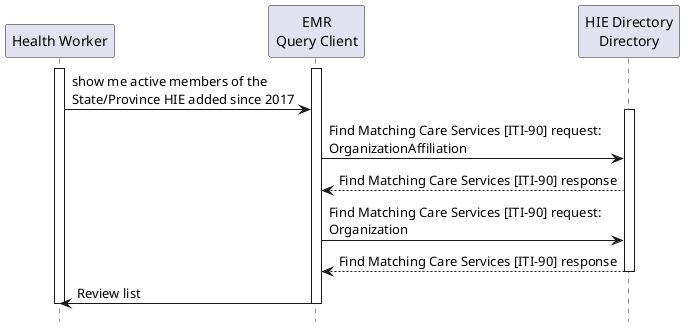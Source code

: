 @startuml usecase5-processflow
hide footbox
participant "Health Worker" as HW
participant "EMR\nQuery Client" as EMR
participant "HIE Directory\nDirectory" as Directory

activate HW
activate EMR
HW -> EMR: show me active members of the\nState/Province HIE added since 2017
activate Directory
EMR-> Directory: Find Matching Care Services [ITI-90] request:\nOrganizationAffiliation
Directory --> EMR: Find Matching Care Services [ITI-90] response
EMR-> Directory: Find Matching Care Services [ITI-90] request:\nOrganization
Directory --> EMR: Find Matching Care Services [ITI-90] response
deactivate Directory
EMR -> HW : Review list
deactivate HW
deactivate EMR
@enduml
